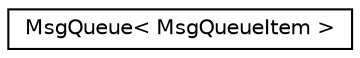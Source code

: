 digraph "Graphical Class Hierarchy"
{
 // LATEX_PDF_SIZE
  edge [fontname="Helvetica",fontsize="10",labelfontname="Helvetica",labelfontsize="10"];
  node [fontname="Helvetica",fontsize="10",shape=record];
  rankdir="LR";
  Node0 [label="MsgQueue\< MsgQueueItem \>",height=0.2,width=0.4,color="black", fillcolor="white", style="filled",URL="$classMsgQueue.html",tooltip=" "];
}
